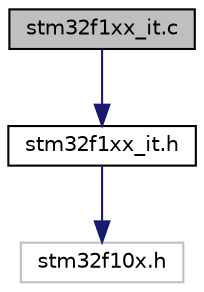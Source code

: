 digraph "stm32f1xx_it.c"
{
  edge [fontname="Helvetica",fontsize="10",labelfontname="Helvetica",labelfontsize="10"];
  node [fontname="Helvetica",fontsize="10",shape=record];
  Node0 [label="stm32f1xx_it.c",height=0.2,width=0.4,color="black", fillcolor="grey75", style="filled", fontcolor="black"];
  Node0 -> Node1 [color="midnightblue",fontsize="10",style="solid"];
  Node1 [label="stm32f1xx_it.h",height=0.2,width=0.4,color="black", fillcolor="white", style="filled",URL="$stm32f1xx__it_8h.html",tooltip="This file contains the headers of the interrupt handlers. "];
  Node1 -> Node2 [color="midnightblue",fontsize="10",style="solid"];
  Node2 [label="stm32f10x.h",height=0.2,width=0.4,color="grey75", fillcolor="white", style="filled"];
}
